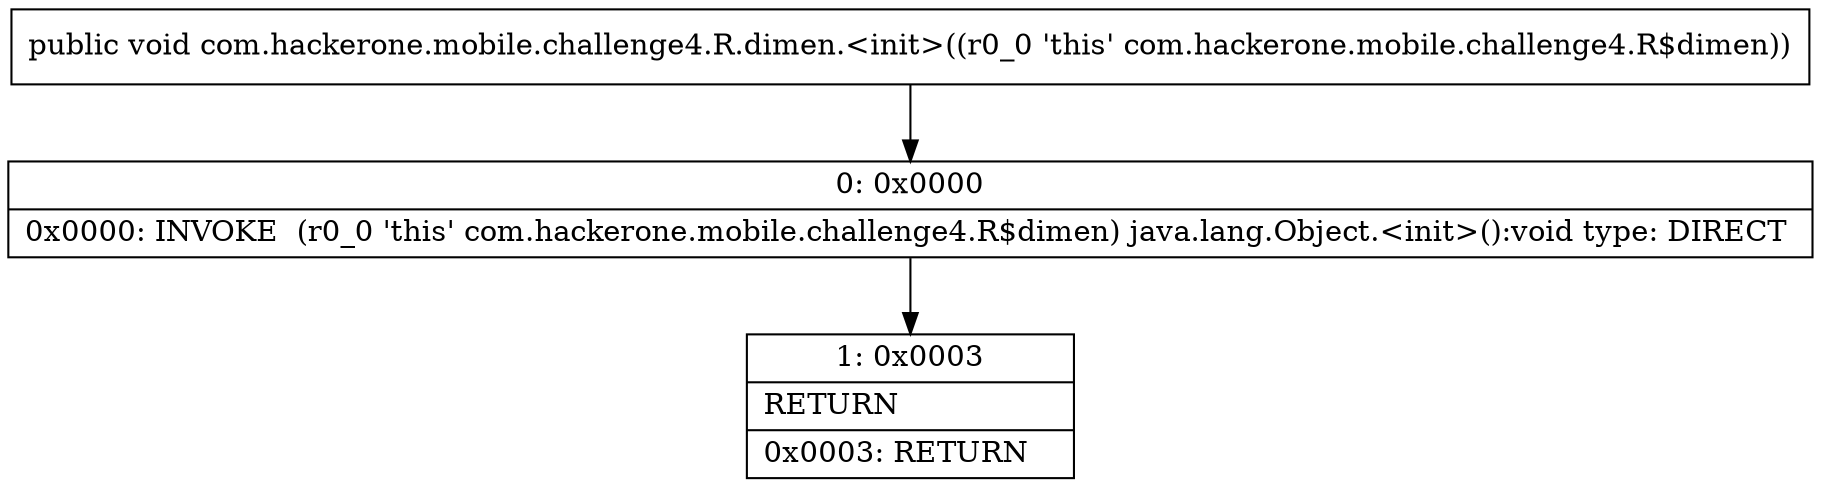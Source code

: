 digraph "CFG forcom.hackerone.mobile.challenge4.R.dimen.\<init\>()V" {
Node_0 [shape=record,label="{0\:\ 0x0000|0x0000: INVOKE  (r0_0 'this' com.hackerone.mobile.challenge4.R$dimen) java.lang.Object.\<init\>():void type: DIRECT \l}"];
Node_1 [shape=record,label="{1\:\ 0x0003|RETURN\l|0x0003: RETURN   \l}"];
MethodNode[shape=record,label="{public void com.hackerone.mobile.challenge4.R.dimen.\<init\>((r0_0 'this' com.hackerone.mobile.challenge4.R$dimen)) }"];
MethodNode -> Node_0;
Node_0 -> Node_1;
}

